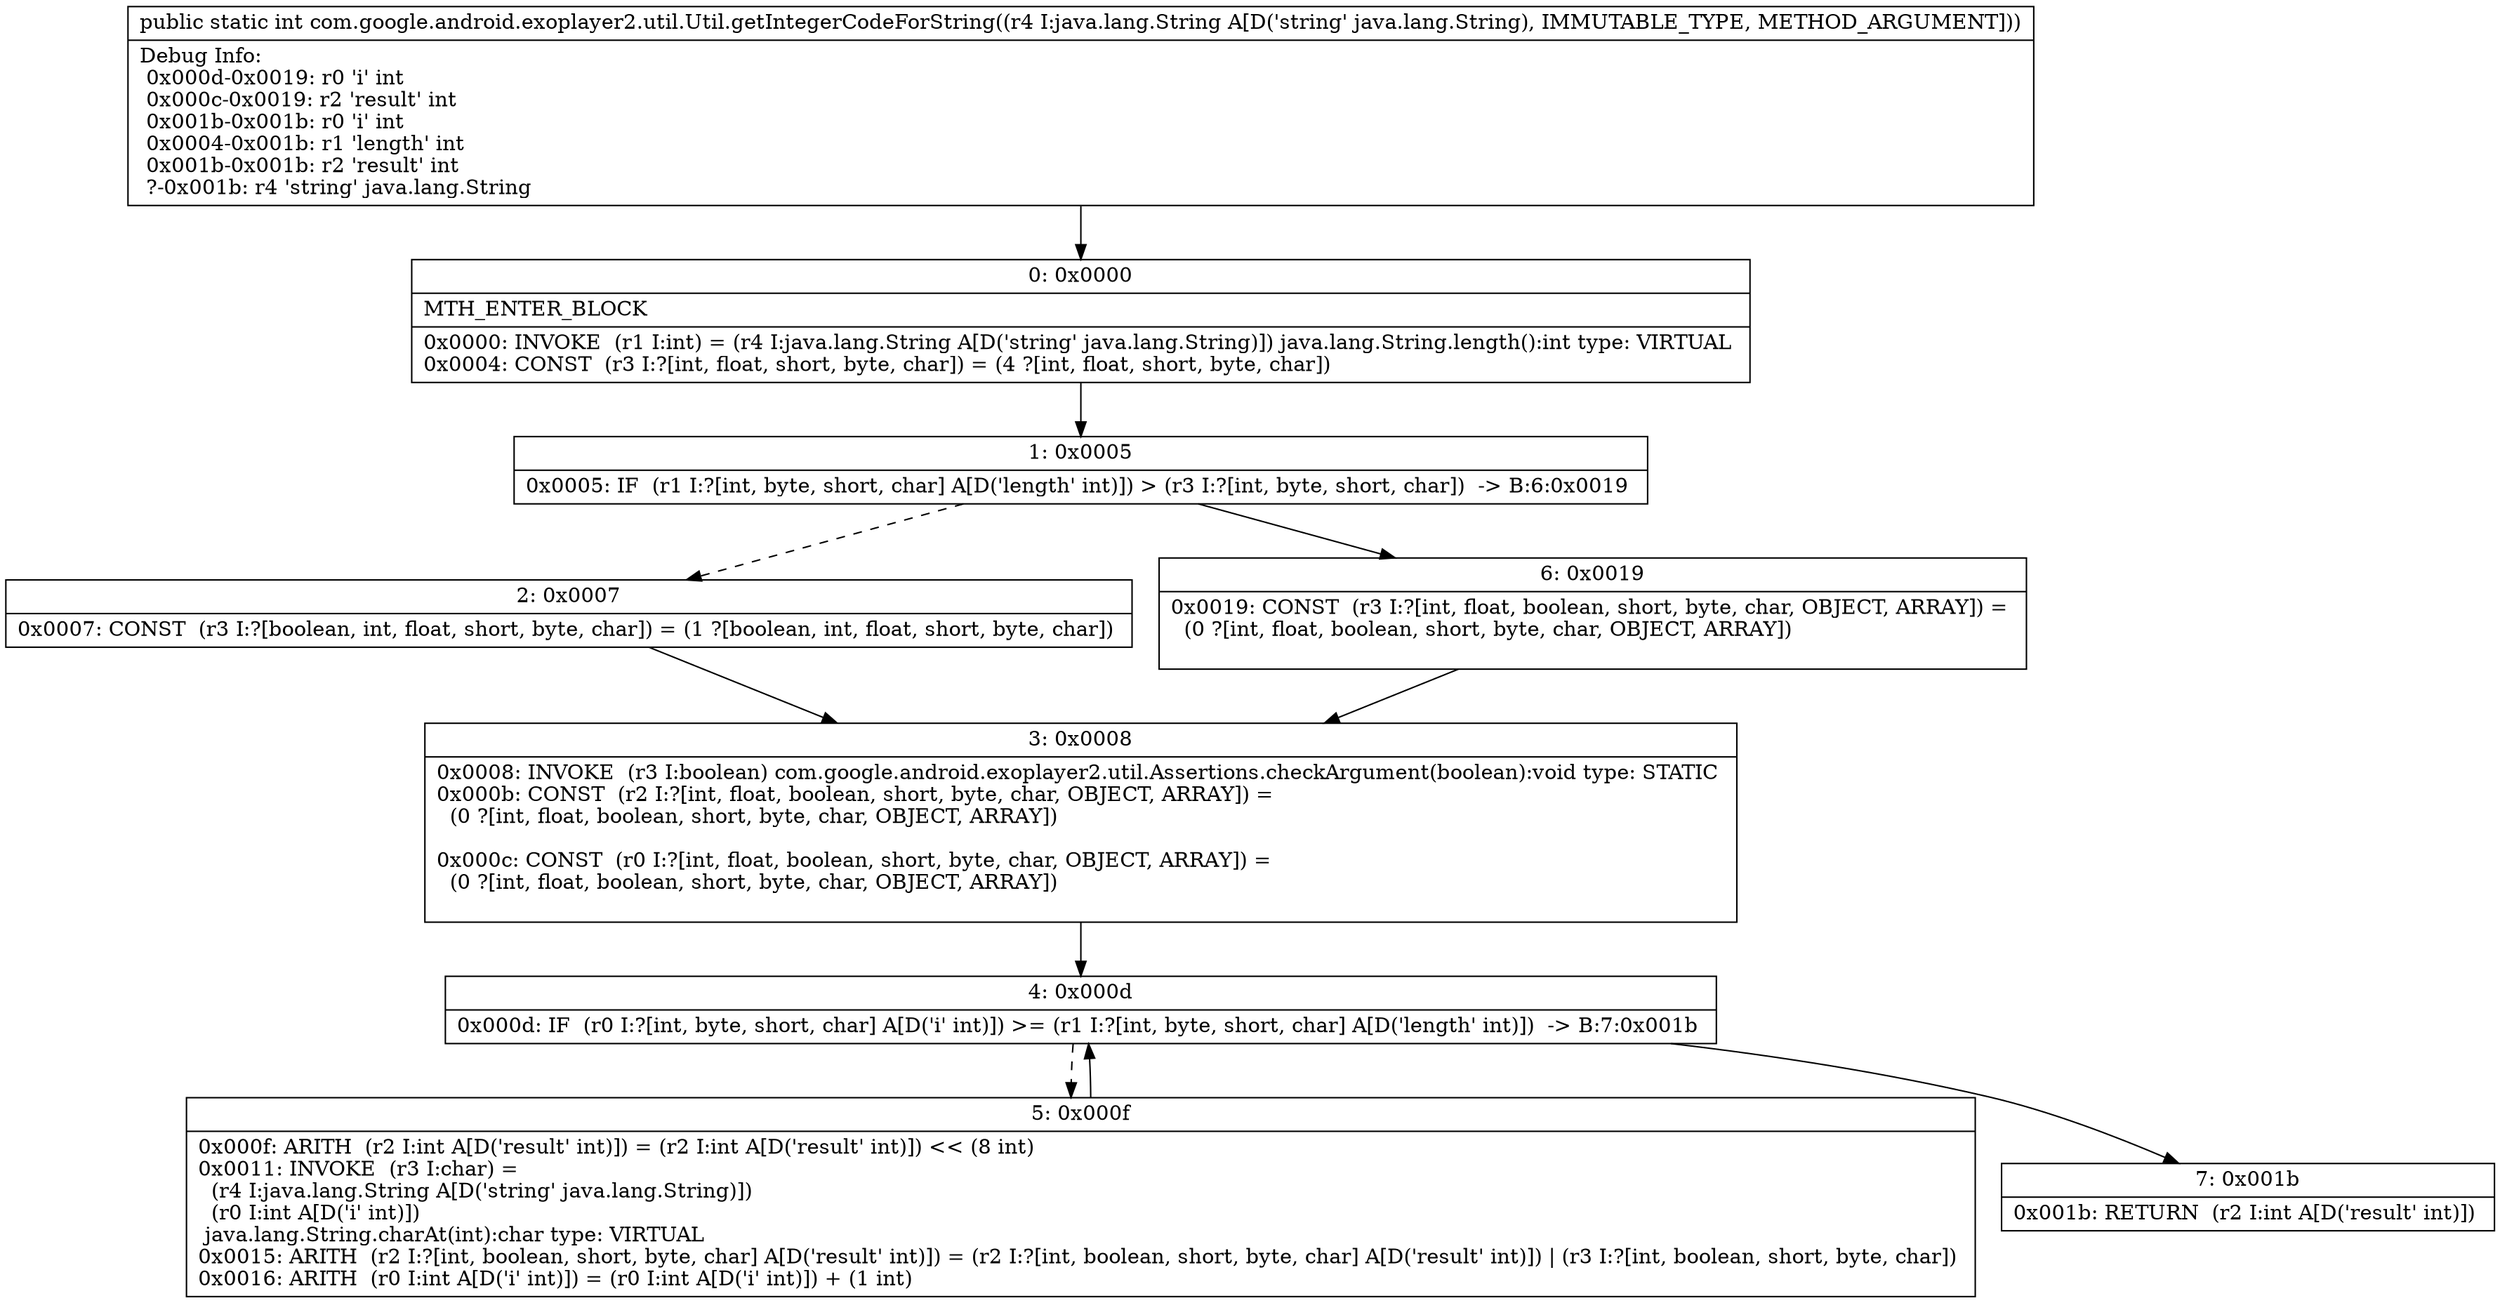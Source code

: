 digraph "CFG forcom.google.android.exoplayer2.util.Util.getIntegerCodeForString(Ljava\/lang\/String;)I" {
Node_0 [shape=record,label="{0\:\ 0x0000|MTH_ENTER_BLOCK\l|0x0000: INVOKE  (r1 I:int) = (r4 I:java.lang.String A[D('string' java.lang.String)]) java.lang.String.length():int type: VIRTUAL \l0x0004: CONST  (r3 I:?[int, float, short, byte, char]) = (4 ?[int, float, short, byte, char]) \l}"];
Node_1 [shape=record,label="{1\:\ 0x0005|0x0005: IF  (r1 I:?[int, byte, short, char] A[D('length' int)]) \> (r3 I:?[int, byte, short, char])  \-\> B:6:0x0019 \l}"];
Node_2 [shape=record,label="{2\:\ 0x0007|0x0007: CONST  (r3 I:?[boolean, int, float, short, byte, char]) = (1 ?[boolean, int, float, short, byte, char]) \l}"];
Node_3 [shape=record,label="{3\:\ 0x0008|0x0008: INVOKE  (r3 I:boolean) com.google.android.exoplayer2.util.Assertions.checkArgument(boolean):void type: STATIC \l0x000b: CONST  (r2 I:?[int, float, boolean, short, byte, char, OBJECT, ARRAY]) = \l  (0 ?[int, float, boolean, short, byte, char, OBJECT, ARRAY])\l \l0x000c: CONST  (r0 I:?[int, float, boolean, short, byte, char, OBJECT, ARRAY]) = \l  (0 ?[int, float, boolean, short, byte, char, OBJECT, ARRAY])\l \l}"];
Node_4 [shape=record,label="{4\:\ 0x000d|0x000d: IF  (r0 I:?[int, byte, short, char] A[D('i' int)]) \>= (r1 I:?[int, byte, short, char] A[D('length' int)])  \-\> B:7:0x001b \l}"];
Node_5 [shape=record,label="{5\:\ 0x000f|0x000f: ARITH  (r2 I:int A[D('result' int)]) = (r2 I:int A[D('result' int)]) \<\< (8 int) \l0x0011: INVOKE  (r3 I:char) = \l  (r4 I:java.lang.String A[D('string' java.lang.String)])\l  (r0 I:int A[D('i' int)])\l java.lang.String.charAt(int):char type: VIRTUAL \l0x0015: ARITH  (r2 I:?[int, boolean, short, byte, char] A[D('result' int)]) = (r2 I:?[int, boolean, short, byte, char] A[D('result' int)]) \| (r3 I:?[int, boolean, short, byte, char]) \l0x0016: ARITH  (r0 I:int A[D('i' int)]) = (r0 I:int A[D('i' int)]) + (1 int) \l}"];
Node_6 [shape=record,label="{6\:\ 0x0019|0x0019: CONST  (r3 I:?[int, float, boolean, short, byte, char, OBJECT, ARRAY]) = \l  (0 ?[int, float, boolean, short, byte, char, OBJECT, ARRAY])\l \l}"];
Node_7 [shape=record,label="{7\:\ 0x001b|0x001b: RETURN  (r2 I:int A[D('result' int)]) \l}"];
MethodNode[shape=record,label="{public static int com.google.android.exoplayer2.util.Util.getIntegerCodeForString((r4 I:java.lang.String A[D('string' java.lang.String), IMMUTABLE_TYPE, METHOD_ARGUMENT]))  | Debug Info:\l  0x000d\-0x0019: r0 'i' int\l  0x000c\-0x0019: r2 'result' int\l  0x001b\-0x001b: r0 'i' int\l  0x0004\-0x001b: r1 'length' int\l  0x001b\-0x001b: r2 'result' int\l  ?\-0x001b: r4 'string' java.lang.String\l}"];
MethodNode -> Node_0;
Node_0 -> Node_1;
Node_1 -> Node_2[style=dashed];
Node_1 -> Node_6;
Node_2 -> Node_3;
Node_3 -> Node_4;
Node_4 -> Node_5[style=dashed];
Node_4 -> Node_7;
Node_5 -> Node_4;
Node_6 -> Node_3;
}

